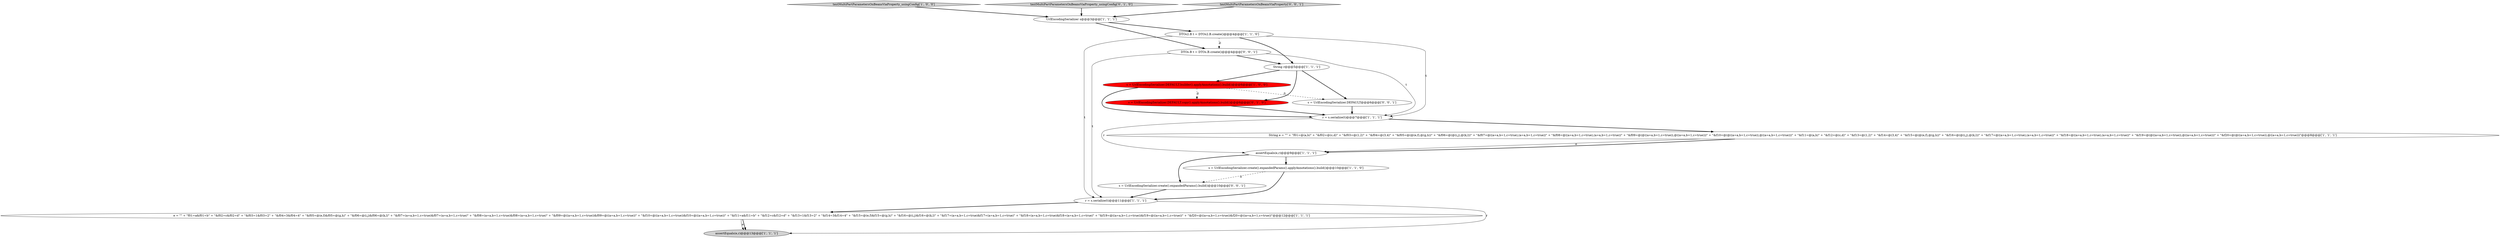digraph {
5 [style = filled, label = "e = \"\" + \"f01=a&f01=b\" + \"&f02=c&f02=d\" + \"&f03=1&f03=2\" + \"&f04=3&f04=4\" + \"&f05=@(e,f)&f05=@(g,h)\" + \"&f06=@(i,j)&f06=@(k,l)\" + \"&f07=(a=a,b=1,c=true)&f07=(a=a,b=1,c=true)\" + \"&f08=(a=a,b=1,c=true)&f08=(a=a,b=1,c=true)\" + \"&f09=@((a=a,b=1,c=true))&f09=@((a=a,b=1,c=true))\" + \"&f10=@((a=a,b=1,c=true))&f10=@((a=a,b=1,c=true))\" + \"&f11=a&f11=b\" + \"&f12=c&f12=d\" + \"&f13=1&f13=2\" + \"&f14=3&f14=4\" + \"&f15=@(e,f)&f15=@(g,h)\" + \"&f16=@(i,j)&f16=@(k,l)\" + \"&f17=(a=a,b=1,c=true)&f17=(a=a,b=1,c=true)\" + \"&f18=(a=a,b=1,c=true)&f18=(a=a,b=1,c=true)\" + \"&f19=@((a=a,b=1,c=true))&f19=@((a=a,b=1,c=true))\" + \"&f20=@((a=a,b=1,c=true))&f20=@((a=a,b=1,c=true))\"@@@12@@@['1', '1', '1']", fillcolor = white, shape = ellipse image = "AAA0AAABBB1BBB"];
12 [style = filled, label = "s = UrlEncodingSerializer.DEFAULT.copy().applyAnnotations().build()@@@6@@@['0', '1', '0']", fillcolor = red, shape = ellipse image = "AAA1AAABBB2BBB"];
17 [style = filled, label = "DTOs.B t = DTOs.B.create()@@@4@@@['0', '0', '1']", fillcolor = white, shape = ellipse image = "AAA0AAABBB3BBB"];
9 [style = filled, label = "DTOs2.B t = DTOs2.B.create()@@@4@@@['1', '1', '0']", fillcolor = white, shape = ellipse image = "AAA0AAABBB1BBB"];
3 [style = filled, label = "String r@@@5@@@['1', '1', '1']", fillcolor = white, shape = ellipse image = "AAA0AAABBB1BBB"];
0 [style = filled, label = "s = UrlEncodingSerializer.DEFAULT.builder().applyAnnotations().build()@@@6@@@['1', '0', '0']", fillcolor = red, shape = ellipse image = "AAA1AAABBB1BBB"];
4 [style = filled, label = "UrlEncodingSerializer s@@@3@@@['1', '1', '1']", fillcolor = white, shape = ellipse image = "AAA0AAABBB1BBB"];
10 [style = filled, label = "String e = \"\" + \"f01=@(a,b)\" + \"&f02=@(c,d)\" + \"&f03=@(1,2)\" + \"&f04=@(3,4)\" + \"&f05=@(@(e,f),@(g,h))\" + \"&f06=@(@(i,j),@(k,l))\" + \"&f07=@((a=a,b=1,c=true),(a=a,b=1,c=true))\" + \"&f08=@((a=a,b=1,c=true),(a=a,b=1,c=true))\" + \"&f09=@(@((a=a,b=1,c=true)),@((a=a,b=1,c=true)))\" + \"&f10=@(@((a=a,b=1,c=true)),@((a=a,b=1,c=true)))\" + \"&f11=@(a,b)\" + \"&f12=@(c,d)\" + \"&f13=@(1,2)\" + \"&f14=@(3,4)\" + \"&f15=@(@(e,f),@(g,h))\" + \"&f16=@(@(i,j),@(k,l))\" + \"&f17=@((a=a,b=1,c=true),(a=a,b=1,c=true))\" + \"&f18=@((a=a,b=1,c=true),(a=a,b=1,c=true))\" + \"&f19=@(@((a=a,b=1,c=true)),@((a=a,b=1,c=true)))\" + \"&f20=@(@((a=a,b=1,c=true)),@((a=a,b=1,c=true)))\"@@@8@@@['1', '1', '1']", fillcolor = white, shape = ellipse image = "AAA0AAABBB1BBB"];
11 [style = filled, label = "assertEquals(e,r)@@@9@@@['1', '1', '1']", fillcolor = white, shape = ellipse image = "AAA0AAABBB1BBB"];
8 [style = filled, label = "testMultiPartParametersOnBeansViaProperty_usingConfig['1', '0', '0']", fillcolor = lightgray, shape = diamond image = "AAA0AAABBB1BBB"];
7 [style = filled, label = "r = s.serialize(t)@@@7@@@['1', '1', '1']", fillcolor = white, shape = ellipse image = "AAA0AAABBB1BBB"];
13 [style = filled, label = "testMultiPartParametersOnBeansViaProperty_usingConfig['0', '1', '0']", fillcolor = lightgray, shape = diamond image = "AAA0AAABBB2BBB"];
16 [style = filled, label = "s = UrlEncodingSerializer.create().expandedParams().build()@@@10@@@['0', '0', '1']", fillcolor = white, shape = ellipse image = "AAA0AAABBB3BBB"];
14 [style = filled, label = "testMultiPartParametersOnBeansViaProperty['0', '0', '1']", fillcolor = lightgray, shape = diamond image = "AAA0AAABBB3BBB"];
1 [style = filled, label = "s = UrlEncodingSerializer.create().expandedParams().applyAnnotations().build()@@@10@@@['1', '1', '0']", fillcolor = white, shape = ellipse image = "AAA0AAABBB1BBB"];
6 [style = filled, label = "r = s.serialize(t)@@@11@@@['1', '1', '1']", fillcolor = white, shape = ellipse image = "AAA0AAABBB1BBB"];
2 [style = filled, label = "assertEquals(e,r)@@@13@@@['1', '1', '1']", fillcolor = lightgray, shape = ellipse image = "AAA0AAABBB1BBB"];
15 [style = filled, label = "s = UrlEncodingSerializer.DEFAULT@@@6@@@['0', '0', '1']", fillcolor = white, shape = ellipse image = "AAA0AAABBB3BBB"];
4->9 [style = bold, label=""];
11->16 [style = bold, label=""];
9->6 [style = solid, label="t"];
4->17 [style = bold, label=""];
15->7 [style = bold, label=""];
10->11 [style = solid, label="e"];
7->10 [style = bold, label=""];
11->1 [style = bold, label=""];
7->11 [style = solid, label="r"];
16->6 [style = bold, label=""];
0->15 [style = dashed, label="0"];
3->15 [style = bold, label=""];
3->12 [style = bold, label=""];
0->12 [style = dashed, label="0"];
12->7 [style = bold, label=""];
3->0 [style = bold, label=""];
17->7 [style = solid, label="t"];
0->7 [style = bold, label=""];
17->6 [style = solid, label="t"];
6->5 [style = bold, label=""];
5->2 [style = bold, label=""];
1->6 [style = bold, label=""];
10->11 [style = bold, label=""];
9->7 [style = solid, label="t"];
6->2 [style = solid, label="r"];
1->16 [style = dashed, label="0"];
9->17 [style = dashed, label="0"];
5->2 [style = solid, label="e"];
17->3 [style = bold, label=""];
9->3 [style = bold, label=""];
8->4 [style = bold, label=""];
14->4 [style = bold, label=""];
13->4 [style = bold, label=""];
}
